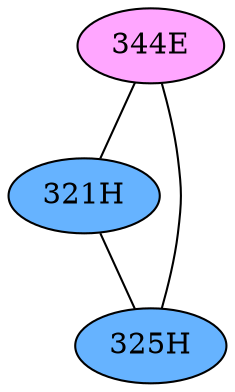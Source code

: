 // The Round Table
graph {
	"344E" [fillcolor="#FFA6FF" style=radial]
	"321H" [fillcolor="#66B3FF" style=radial]
	"344E" -- "321H" [penwidth=1]
	"344E" [fillcolor="#FFA6FF" style=radial]
	"325H" [fillcolor="#66B3FF" style=radial]
	"344E" -- "325H" [penwidth=1]
	"321H" [fillcolor="#66B3FF" style=radial]
	"325H" [fillcolor="#66B3FF" style=radial]
	"321H" -- "325H" [penwidth=1]
}
